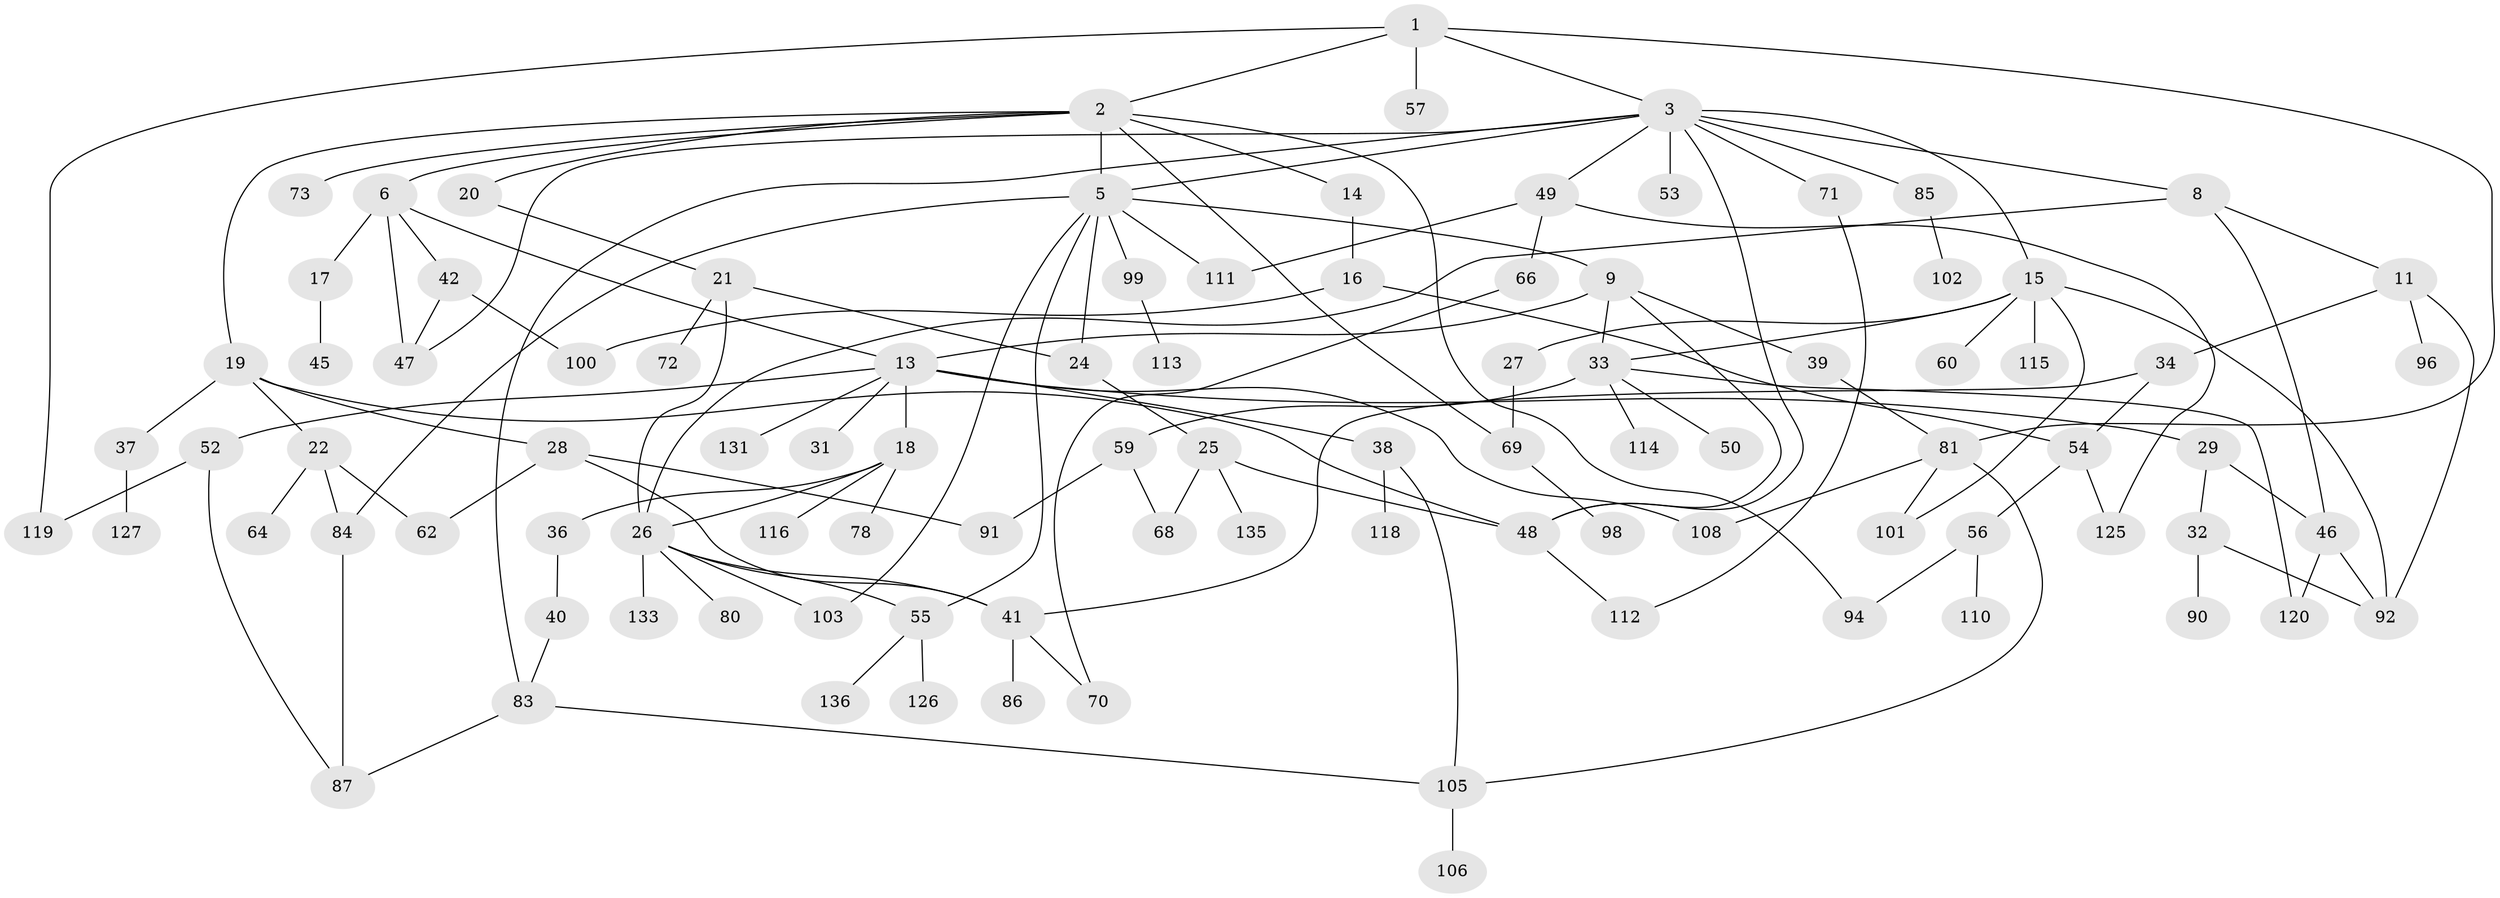 // original degree distribution, {3: 0.21323529411764705, 6: 0.04411764705882353, 7: 0.014705882352941176, 5: 0.04411764705882353, 4: 0.11029411764705882, 9: 0.007352941176470588, 2: 0.3014705882352941, 1: 0.2647058823529412}
// Generated by graph-tools (version 1.1) at 2025/41/03/06/25 10:41:27]
// undirected, 97 vertices, 137 edges
graph export_dot {
graph [start="1"]
  node [color=gray90,style=filled];
  1 [super="+23"];
  2 [super="+4"];
  3 [super="+10"];
  5 [super="+7"];
  6 [super="+12"];
  8;
  9 [super="+65"];
  11 [super="+43"];
  13 [super="+109"];
  14 [super="+35"];
  15 [super="+44"];
  16;
  17 [super="+132"];
  18 [super="+63"];
  19;
  20;
  21;
  22 [super="+30"];
  24 [super="+67"];
  25;
  26 [super="+58"];
  27;
  28;
  29;
  31;
  32 [super="+77"];
  33 [super="+123"];
  34 [super="+104"];
  36;
  37 [super="+124"];
  38;
  39;
  40 [super="+51"];
  41 [super="+61"];
  42 [super="+107"];
  45;
  46 [super="+97"];
  47 [super="+121"];
  48 [super="+117"];
  49 [super="+82"];
  50;
  52 [super="+88"];
  53;
  54;
  55 [super="+89"];
  56 [super="+79"];
  57;
  59 [super="+74"];
  60;
  62;
  64;
  66;
  68 [super="+76"];
  69 [super="+95"];
  70 [super="+129"];
  71 [super="+75"];
  72;
  73;
  78;
  80 [super="+130"];
  81 [super="+128"];
  83 [super="+93"];
  84 [super="+122"];
  85;
  86;
  87;
  90;
  91;
  92;
  94;
  96;
  98;
  99;
  100;
  101;
  102;
  103;
  105 [super="+134"];
  106;
  108;
  110;
  111;
  112;
  113;
  114;
  115;
  116;
  118;
  119;
  120;
  125;
  126;
  127;
  131;
  133;
  135;
  136;
  1 -- 2;
  1 -- 3;
  1 -- 81;
  1 -- 119;
  1 -- 57;
  2 -- 19;
  2 -- 73;
  2 -- 94;
  2 -- 5;
  2 -- 20;
  2 -- 69;
  2 -- 6;
  2 -- 14;
  3 -- 5;
  3 -- 8;
  3 -- 71;
  3 -- 85;
  3 -- 83;
  3 -- 48;
  3 -- 49;
  3 -- 53;
  3 -- 15;
  3 -- 47;
  5 -- 24;
  5 -- 84;
  5 -- 99;
  5 -- 111;
  5 -- 103;
  5 -- 9;
  5 -- 55;
  6 -- 42;
  6 -- 47;
  6 -- 17;
  6 -- 13;
  8 -- 11;
  8 -- 26;
  8 -- 46;
  9 -- 13;
  9 -- 39;
  9 -- 48;
  9 -- 33;
  11 -- 34;
  11 -- 96;
  11 -- 92;
  13 -- 18;
  13 -- 29;
  13 -- 31;
  13 -- 38;
  13 -- 52;
  13 -- 108;
  13 -- 131;
  14 -- 16;
  15 -- 27;
  15 -- 33;
  15 -- 101;
  15 -- 115;
  15 -- 60;
  15 -- 92;
  16 -- 54;
  16 -- 100;
  17 -- 45;
  18 -- 36;
  18 -- 78;
  18 -- 116 [weight=2];
  18 -- 26;
  19 -- 22;
  19 -- 28;
  19 -- 37;
  19 -- 48;
  20 -- 21;
  21 -- 72;
  21 -- 24;
  21 -- 26;
  22 -- 62;
  22 -- 64;
  22 -- 84;
  24 -- 25;
  25 -- 48;
  25 -- 68;
  25 -- 135;
  26 -- 55;
  26 -- 80;
  26 -- 103;
  26 -- 41;
  26 -- 133;
  27 -- 69;
  28 -- 91;
  28 -- 41;
  28 -- 62;
  29 -- 32;
  29 -- 46;
  32 -- 90;
  32 -- 92;
  33 -- 50;
  33 -- 59;
  33 -- 114;
  33 -- 120;
  34 -- 41;
  34 -- 54;
  36 -- 40;
  37 -- 127;
  38 -- 118;
  38 -- 105;
  39 -- 81;
  40 -- 83;
  41 -- 86;
  41 -- 70;
  42 -- 100;
  42 -- 47;
  46 -- 92;
  46 -- 120;
  48 -- 112;
  49 -- 66;
  49 -- 111;
  49 -- 125;
  52 -- 87;
  52 -- 119;
  54 -- 56;
  54 -- 125;
  55 -- 136;
  55 -- 126;
  56 -- 94;
  56 -- 110;
  59 -- 91;
  59 -- 68;
  66 -- 70;
  69 -- 98;
  71 -- 112;
  81 -- 108;
  81 -- 101;
  81 -- 105;
  83 -- 105;
  83 -- 87;
  84 -- 87;
  85 -- 102;
  99 -- 113;
  105 -- 106;
}

